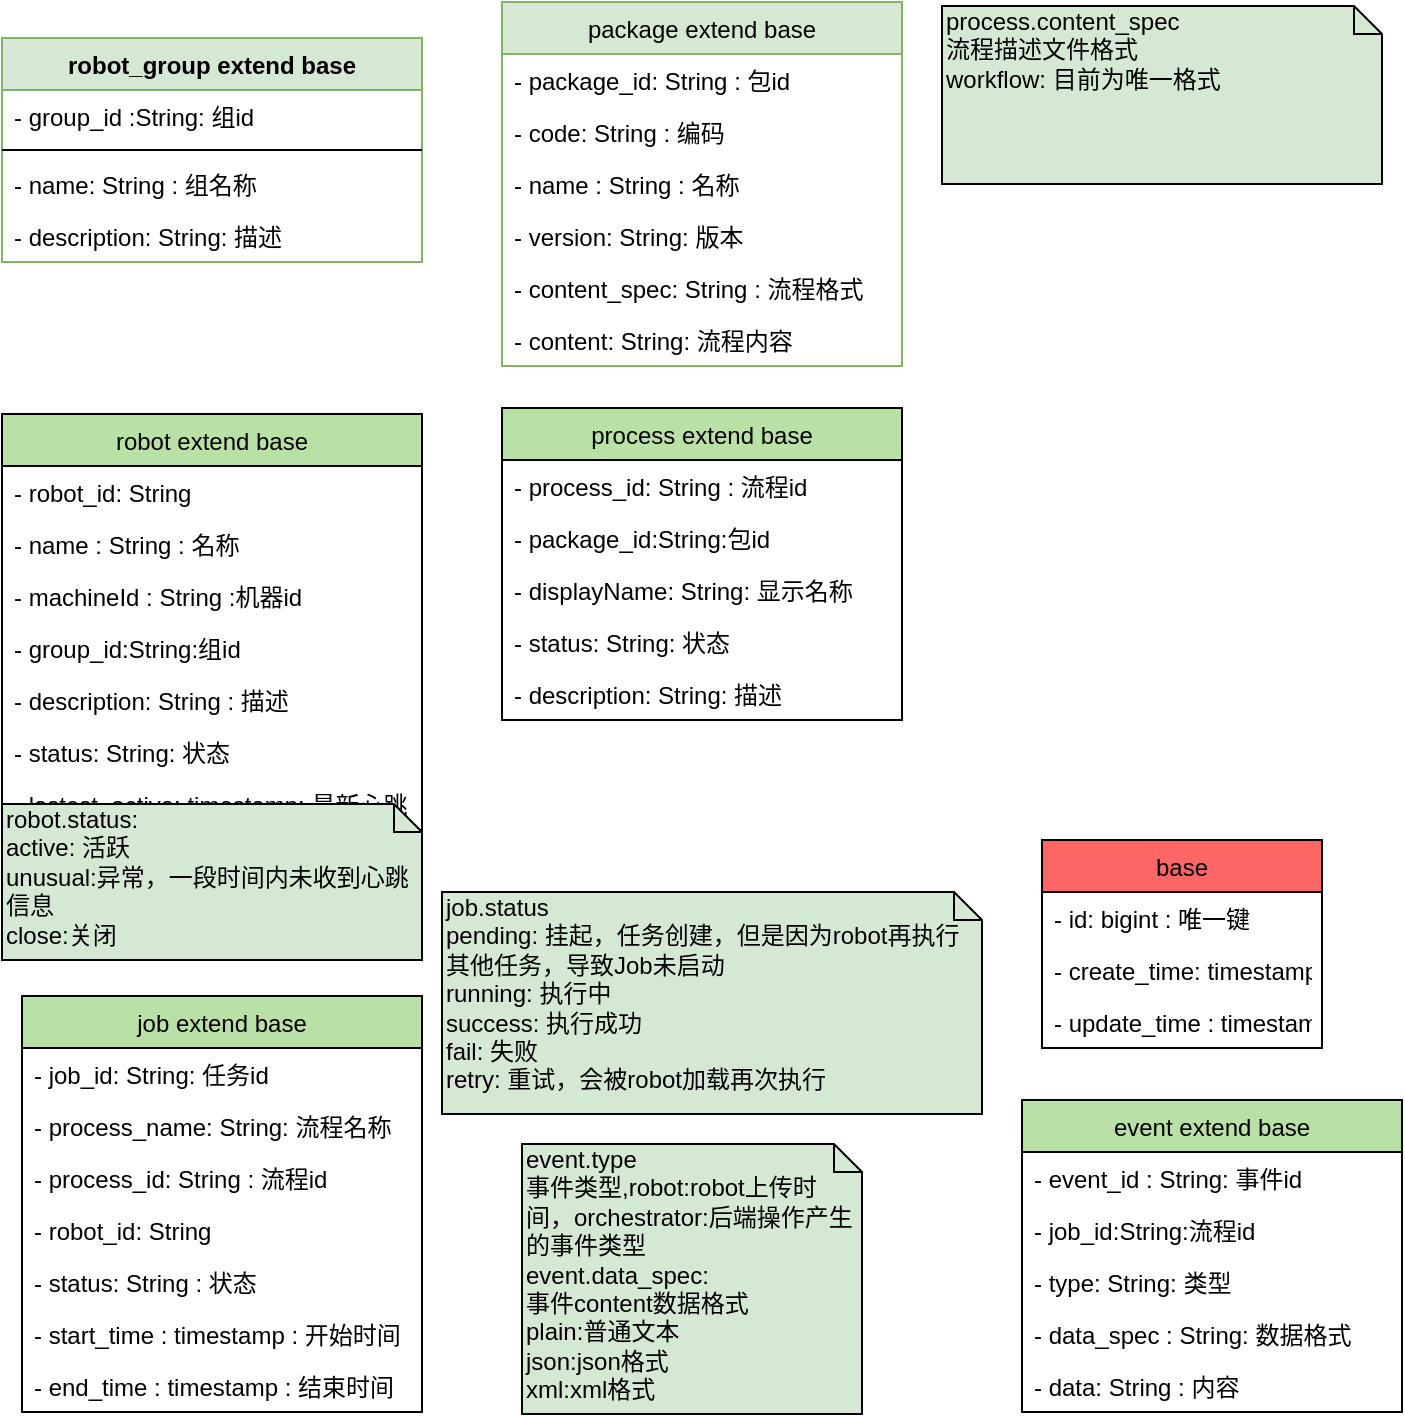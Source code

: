 <mxfile version="10.6.7" type="github"><diagram id="f2SCL8R1NlFrQqkAec52" name="Page-1"><mxGraphModel dx="1394" dy="796" grid="1" gridSize="10" guides="1" tooltips="1" connect="1" arrows="1" fold="1" page="1" pageScale="1" pageWidth="827" pageHeight="1169" math="0" shadow="0"><root><mxCell id="0"/><mxCell id="1" parent="0"/><mxCell id="EQfbkhNhaTaxzddOKtHz-1" value="robot extend base" style="swimlane;fontStyle=0;childLayout=stackLayout;horizontal=1;startSize=26;fillColor=#B9E0A5;horizontalStack=0;resizeParent=1;resizeParentMax=0;resizeLast=0;collapsible=1;marginBottom=0;flipH=0;flipV=0;aspect=fixed;" parent="1" vertex="1"><mxGeometry x="100" y="247" width="210" height="208" as="geometry"><mxRectangle x="100" y="67" width="60" height="26" as="alternateBounds"/></mxGeometry></mxCell><mxCell id="EQfbkhNhaTaxzddOKtHz-35" value="- robot_id: String " style="text;strokeColor=none;fillColor=none;align=left;verticalAlign=top;spacingLeft=4;spacingRight=4;overflow=hidden;rotatable=0;points=[[0,0.5],[1,0.5]];portConstraint=eastwest;" parent="EQfbkhNhaTaxzddOKtHz-1" vertex="1"><mxGeometry y="26" width="210" height="26" as="geometry"/></mxCell><mxCell id="EQfbkhNhaTaxzddOKtHz-2" value="- name : String : 名称&#10;&#10;" style="text;strokeColor=none;fillColor=none;align=left;verticalAlign=top;spacingLeft=4;spacingRight=4;overflow=hidden;rotatable=0;points=[[0,0.5],[1,0.5]];portConstraint=eastwest;" parent="EQfbkhNhaTaxzddOKtHz-1" vertex="1"><mxGeometry y="52" width="210" height="26" as="geometry"/></mxCell><mxCell id="EQfbkhNhaTaxzddOKtHz-3" value="- machineId : String :机器id" style="text;strokeColor=none;fillColor=none;align=left;verticalAlign=top;spacingLeft=4;spacingRight=4;overflow=hidden;rotatable=0;points=[[0,0.5],[1,0.5]];portConstraint=eastwest;" parent="EQfbkhNhaTaxzddOKtHz-1" vertex="1"><mxGeometry y="78" width="210" height="26" as="geometry"/></mxCell><mxCell id="mN7LB0Hn8ijxUS7MYGya-11" value="- group_id:String:组id" style="text;strokeColor=none;fillColor=none;align=left;verticalAlign=top;spacingLeft=4;spacingRight=4;overflow=hidden;rotatable=0;points=[[0,0.5],[1,0.5]];portConstraint=eastwest;" vertex="1" parent="EQfbkhNhaTaxzddOKtHz-1"><mxGeometry y="104" width="210" height="26" as="geometry"/></mxCell><mxCell id="EQfbkhNhaTaxzddOKtHz-25" value="- description: String : 描述" style="text;strokeColor=none;fillColor=none;align=left;verticalAlign=top;spacingLeft=4;spacingRight=4;overflow=hidden;rotatable=0;points=[[0,0.5],[1,0.5]];portConstraint=eastwest;" parent="EQfbkhNhaTaxzddOKtHz-1" vertex="1"><mxGeometry y="130" width="210" height="26" as="geometry"/></mxCell><mxCell id="EQfbkhNhaTaxzddOKtHz-50" value="- status: String: 状态" style="text;strokeColor=none;fillColor=none;align=left;verticalAlign=top;spacingLeft=4;spacingRight=4;overflow=hidden;rotatable=0;points=[[0,0.5],[1,0.5]];portConstraint=eastwest;" parent="EQfbkhNhaTaxzddOKtHz-1" vertex="1"><mxGeometry y="156" width="210" height="26" as="geometry"/></mxCell><mxCell id="EQfbkhNhaTaxzddOKtHz-51" value="- lastest_active: timestamp: 最新心跳" style="text;strokeColor=none;fillColor=none;align=left;verticalAlign=top;spacingLeft=4;spacingRight=4;overflow=hidden;rotatable=0;points=[[0,0.5],[1,0.5]];portConstraint=eastwest;" parent="EQfbkhNhaTaxzddOKtHz-1" vertex="1"><mxGeometry y="182" width="210" height="26" as="geometry"/></mxCell><mxCell id="EQfbkhNhaTaxzddOKtHz-5" value="process extend base" style="swimlane;fontStyle=0;childLayout=stackLayout;horizontal=1;startSize=26;fillColor=#B9E0A5;horizontalStack=0;resizeParent=1;resizeParentMax=0;resizeLast=0;collapsible=1;marginBottom=0;" parent="1" vertex="1"><mxGeometry x="350" y="244" width="200" height="156" as="geometry"/></mxCell><mxCell id="EQfbkhNhaTaxzddOKtHz-33" value="- process_id: String : 流程id" style="text;strokeColor=none;fillColor=none;align=left;verticalAlign=top;spacingLeft=4;spacingRight=4;overflow=hidden;rotatable=0;points=[[0,0.5],[1,0.5]];portConstraint=eastwest;" parent="EQfbkhNhaTaxzddOKtHz-5" vertex="1"><mxGeometry y="26" width="200" height="26" as="geometry"/></mxCell><mxCell id="EQfbkhNhaTaxzddOKtHz-6" value="- package_id:String:包id" style="text;strokeColor=none;fillColor=none;align=left;verticalAlign=top;spacingLeft=4;spacingRight=4;overflow=hidden;rotatable=0;points=[[0,0.5],[1,0.5]];portConstraint=eastwest;" parent="EQfbkhNhaTaxzddOKtHz-5" vertex="1"><mxGeometry y="52" width="200" height="26" as="geometry"/></mxCell><mxCell id="re47Bw9MELxn8hCHC5fL-1" value="- displayName: String: 显示名称" style="text;strokeColor=none;fillColor=none;align=left;verticalAlign=top;spacingLeft=4;spacingRight=4;overflow=hidden;rotatable=0;points=[[0,0.5],[1,0.5]];portConstraint=eastwest;" parent="EQfbkhNhaTaxzddOKtHz-5" vertex="1"><mxGeometry y="78" width="200" height="26" as="geometry"/></mxCell><mxCell id="EQfbkhNhaTaxzddOKtHz-27" value="- status: String: 状态" style="text;strokeColor=none;fillColor=none;align=left;verticalAlign=top;spacingLeft=4;spacingRight=4;overflow=hidden;rotatable=0;points=[[0,0.5],[1,0.5]];portConstraint=eastwest;" parent="EQfbkhNhaTaxzddOKtHz-5" vertex="1"><mxGeometry y="104" width="200" height="26" as="geometry"/></mxCell><mxCell id="EQfbkhNhaTaxzddOKtHz-26" value="- description: String: 描述" style="text;strokeColor=none;fillColor=none;align=left;verticalAlign=top;spacingLeft=4;spacingRight=4;overflow=hidden;rotatable=0;points=[[0,0.5],[1,0.5]];portConstraint=eastwest;" parent="EQfbkhNhaTaxzddOKtHz-5" vertex="1"><mxGeometry y="130" width="200" height="26" as="geometry"/></mxCell><mxCell id="EQfbkhNhaTaxzddOKtHz-21" value="base" style="swimlane;fontStyle=0;childLayout=stackLayout;horizontal=1;startSize=26;fillColor=#FF6666;horizontalStack=0;resizeParent=1;resizeParentMax=0;resizeLast=0;collapsible=1;marginBottom=0;" parent="1" vertex="1"><mxGeometry x="620" y="460" width="140" height="104" as="geometry"/></mxCell><mxCell id="EQfbkhNhaTaxzddOKtHz-12" value="- id: bigint : 唯一键" style="text;strokeColor=none;fillColor=none;align=left;verticalAlign=top;spacingLeft=4;spacingRight=4;overflow=hidden;rotatable=0;points=[[0,0.5],[1,0.5]];portConstraint=eastwest;" parent="EQfbkhNhaTaxzddOKtHz-21" vertex="1"><mxGeometry y="26" width="140" height="26" as="geometry"/></mxCell><mxCell id="EQfbkhNhaTaxzddOKtHz-13" value="- create_time: timestamp : 创建时间" style="text;strokeColor=none;fillColor=none;align=left;verticalAlign=top;spacingLeft=4;spacingRight=4;overflow=hidden;rotatable=0;points=[[0,0.5],[1,0.5]];portConstraint=eastwest;" parent="EQfbkhNhaTaxzddOKtHz-21" vertex="1"><mxGeometry y="52" width="140" height="26" as="geometry"/></mxCell><mxCell id="EQfbkhNhaTaxzddOKtHz-14" value="- update_time : timestamp: 更新时间" style="text;strokeColor=none;fillColor=none;align=left;verticalAlign=top;spacingLeft=4;spacingRight=4;overflow=hidden;rotatable=0;points=[[0,0.5],[1,0.5]];portConstraint=eastwest;" parent="EQfbkhNhaTaxzddOKtHz-21" vertex="1"><mxGeometry y="78" width="140" height="26" as="geometry"/></mxCell><mxCell id="EQfbkhNhaTaxzddOKtHz-29" value="job extend base" style="swimlane;fontStyle=0;childLayout=stackLayout;horizontal=1;startSize=26;fillColor=#B9E0A5;horizontalStack=0;resizeParent=1;resizeParentMax=0;resizeLast=0;collapsible=1;marginBottom=0;" parent="1" vertex="1"><mxGeometry x="110" y="538" width="200" height="208" as="geometry"/></mxCell><mxCell id="EQfbkhNhaTaxzddOKtHz-30" value="- job_id: String: 任务id" style="text;strokeColor=none;fillColor=none;align=left;verticalAlign=top;spacingLeft=4;spacingRight=4;overflow=hidden;rotatable=0;points=[[0,0.5],[1,0.5]];portConstraint=eastwest;" parent="EQfbkhNhaTaxzddOKtHz-29" vertex="1"><mxGeometry y="26" width="200" height="26" as="geometry"/></mxCell><mxCell id="EQfbkhNhaTaxzddOKtHz-31" value="- process_name: String: 流程名称" style="text;strokeColor=none;fillColor=none;align=left;verticalAlign=top;spacingLeft=4;spacingRight=4;overflow=hidden;rotatable=0;points=[[0,0.5],[1,0.5]];portConstraint=eastwest;" parent="EQfbkhNhaTaxzddOKtHz-29" vertex="1"><mxGeometry y="52" width="200" height="26" as="geometry"/></mxCell><mxCell id="EQfbkhNhaTaxzddOKtHz-32" value="- process_id: String : 流程id&#10;&#10;" style="text;strokeColor=none;fillColor=none;align=left;verticalAlign=top;spacingLeft=4;spacingRight=4;overflow=hidden;rotatable=0;points=[[0,0.5],[1,0.5]];portConstraint=eastwest;" parent="EQfbkhNhaTaxzddOKtHz-29" vertex="1"><mxGeometry y="78" width="200" height="26" as="geometry"/></mxCell><mxCell id="EQfbkhNhaTaxzddOKtHz-34" value="- robot_id: String&#10;&#10;" style="text;strokeColor=none;fillColor=none;align=left;verticalAlign=top;spacingLeft=4;spacingRight=4;overflow=hidden;rotatable=0;points=[[0,0.5],[1,0.5]];portConstraint=eastwest;" parent="EQfbkhNhaTaxzddOKtHz-29" vertex="1"><mxGeometry y="104" width="200" height="26" as="geometry"/></mxCell><mxCell id="EQfbkhNhaTaxzddOKtHz-36" value="- status: String : 状态" style="text;strokeColor=none;fillColor=none;align=left;verticalAlign=top;spacingLeft=4;spacingRight=4;overflow=hidden;rotatable=0;points=[[0,0.5],[1,0.5]];portConstraint=eastwest;" parent="EQfbkhNhaTaxzddOKtHz-29" vertex="1"><mxGeometry y="130" width="200" height="26" as="geometry"/></mxCell><mxCell id="EQfbkhNhaTaxzddOKtHz-37" value="- start_time : timestamp : 开始时间" style="text;strokeColor=none;fillColor=none;align=left;verticalAlign=top;spacingLeft=4;spacingRight=4;overflow=hidden;rotatable=0;points=[[0,0.5],[1,0.5]];portConstraint=eastwest;" parent="EQfbkhNhaTaxzddOKtHz-29" vertex="1"><mxGeometry y="156" width="200" height="26" as="geometry"/></mxCell><mxCell id="EQfbkhNhaTaxzddOKtHz-38" value="- end_time : timestamp : 结束时间" style="text;strokeColor=none;fillColor=none;align=left;verticalAlign=top;spacingLeft=4;spacingRight=4;overflow=hidden;rotatable=0;points=[[0,0.5],[1,0.5]];portConstraint=eastwest;" parent="EQfbkhNhaTaxzddOKtHz-29" vertex="1"><mxGeometry y="182" width="200" height="26" as="geometry"/></mxCell><mxCell id="EQfbkhNhaTaxzddOKtHz-39" value="job.status&lt;br&gt;pending: 挂起，任务创建，但是因为robot再执行其他任务，导致Job未启动&lt;br&gt;running: 执行中&lt;br&gt;success: 执行成功&lt;br&gt;fail: 失败&lt;br&gt;retry: 重试，会被robot加载再次执行&lt;br&gt;" style="shape=note;whiteSpace=wrap;html=1;size=14;verticalAlign=top;align=left;spacingTop=-6;fillColor=#D5E8D4;" parent="1" vertex="1"><mxGeometry x="320" y="486" width="270" height="111" as="geometry"/></mxCell><mxCell id="EQfbkhNhaTaxzddOKtHz-40" value="event extend base" style="swimlane;fontStyle=0;childLayout=stackLayout;horizontal=1;startSize=26;fillColor=#B9E0A5;horizontalStack=0;resizeParent=1;resizeParentMax=0;resizeLast=0;collapsible=1;marginBottom=0;" parent="1" vertex="1"><mxGeometry x="610" y="590" width="190" height="156" as="geometry"/></mxCell><mxCell id="EQfbkhNhaTaxzddOKtHz-41" value="- event_id : String: 事件id" style="text;strokeColor=none;fillColor=none;align=left;verticalAlign=top;spacingLeft=4;spacingRight=4;overflow=hidden;rotatable=0;points=[[0,0.5],[1,0.5]];portConstraint=eastwest;" parent="EQfbkhNhaTaxzddOKtHz-40" vertex="1"><mxGeometry y="26" width="190" height="26" as="geometry"/></mxCell><mxCell id="EQfbkhNhaTaxzddOKtHz-42" value="- job_id:String:流程id" style="text;strokeColor=none;fillColor=none;align=left;verticalAlign=top;spacingLeft=4;spacingRight=4;overflow=hidden;rotatable=0;points=[[0,0.5],[1,0.5]];portConstraint=eastwest;" parent="EQfbkhNhaTaxzddOKtHz-40" vertex="1"><mxGeometry y="52" width="190" height="26" as="geometry"/></mxCell><mxCell id="EQfbkhNhaTaxzddOKtHz-43" value="- type: String: 类型&#10;&#10;" style="text;strokeColor=none;fillColor=none;align=left;verticalAlign=top;spacingLeft=4;spacingRight=4;overflow=hidden;rotatable=0;points=[[0,0.5],[1,0.5]];portConstraint=eastwest;" parent="EQfbkhNhaTaxzddOKtHz-40" vertex="1"><mxGeometry y="78" width="190" height="26" as="geometry"/></mxCell><mxCell id="EQfbkhNhaTaxzddOKtHz-45" value="- data_spec : String: 数据格式" style="text;strokeColor=none;fillColor=none;align=left;verticalAlign=top;spacingLeft=4;spacingRight=4;overflow=hidden;rotatable=0;points=[[0,0.5],[1,0.5]];portConstraint=eastwest;" parent="EQfbkhNhaTaxzddOKtHz-40" vertex="1"><mxGeometry y="104" width="190" height="26" as="geometry"/></mxCell><mxCell id="EQfbkhNhaTaxzddOKtHz-44" value="- data: String : 内容" style="text;strokeColor=none;fillColor=none;align=left;verticalAlign=top;spacingLeft=4;spacingRight=4;overflow=hidden;rotatable=0;points=[[0,0.5],[1,0.5]];portConstraint=eastwest;" parent="EQfbkhNhaTaxzddOKtHz-40" vertex="1"><mxGeometry y="130" width="190" height="26" as="geometry"/></mxCell><mxCell id="EQfbkhNhaTaxzddOKtHz-48" value="process.content_spec&lt;br&gt;流程描述文件格式&lt;br&gt;workflow: 目前为唯一格式&lt;br&gt;" style="shape=note;whiteSpace=wrap;html=1;size=14;verticalAlign=top;align=left;spacingTop=-6;fillColor=#D5E8D4;" parent="1" vertex="1"><mxGeometry x="570" y="43" width="220" height="89" as="geometry"/></mxCell><mxCell id="EQfbkhNhaTaxzddOKtHz-49" value="event.type&lt;br&gt;事件类型,robot:robot上传时间，orchestrator:后端操作产生的事件类型&lt;br&gt;event.data_spec:&lt;br&gt;事件content数据格式&lt;br&gt;plain:普通文本&lt;br&gt;json:json格式&lt;br&gt;xml:xml格式&lt;br&gt;" style="shape=note;whiteSpace=wrap;html=1;size=14;verticalAlign=top;align=left;spacingTop=-6;fillColor=#D5E8D4;" parent="1" vertex="1"><mxGeometry x="360" y="612" width="170" height="135" as="geometry"/></mxCell><mxCell id="EQfbkhNhaTaxzddOKtHz-52" value="robot.status:&lt;br&gt;active: 活跃&lt;br&gt;unusual:异常，一段时间内未收到心跳信息&lt;br&gt;close:关闭&lt;br&gt;" style="shape=note;whiteSpace=wrap;html=1;size=14;verticalAlign=top;align=left;spacingTop=-6;fillColor=#D5E8D4;" parent="1" vertex="1"><mxGeometry x="100" y="442" width="210" height="78" as="geometry"/></mxCell><mxCell id="mN7LB0Hn8ijxUS7MYGya-1" value="package extend base" style="swimlane;fontStyle=0;childLayout=stackLayout;horizontal=1;startSize=26;fillColor=#d5e8d4;horizontalStack=0;resizeParent=1;resizeParentMax=0;resizeLast=0;collapsible=1;marginBottom=0;strokeColor=#82b366;" vertex="1" parent="1"><mxGeometry x="350" y="41" width="200" height="182" as="geometry"/></mxCell><mxCell id="mN7LB0Hn8ijxUS7MYGya-2" value="- package_id: String : 包id" style="text;strokeColor=none;fillColor=none;align=left;verticalAlign=top;spacingLeft=4;spacingRight=4;overflow=hidden;rotatable=0;points=[[0,0.5],[1,0.5]];portConstraint=eastwest;" vertex="1" parent="mN7LB0Hn8ijxUS7MYGya-1"><mxGeometry y="26" width="200" height="26" as="geometry"/></mxCell><mxCell id="mN7LB0Hn8ijxUS7MYGya-5" value="- code: String : 编码" style="text;strokeColor=none;fillColor=none;align=left;verticalAlign=top;spacingLeft=4;spacingRight=4;overflow=hidden;rotatable=0;points=[[0,0.5],[1,0.5]];portConstraint=eastwest;" vertex="1" parent="mN7LB0Hn8ijxUS7MYGya-1"><mxGeometry y="52" width="200" height="26" as="geometry"/></mxCell><mxCell id="mN7LB0Hn8ijxUS7MYGya-3" value="- name : String : 名称" style="text;strokeColor=none;fillColor=none;align=left;verticalAlign=top;spacingLeft=4;spacingRight=4;overflow=hidden;rotatable=0;points=[[0,0.5],[1,0.5]];portConstraint=eastwest;" vertex="1" parent="mN7LB0Hn8ijxUS7MYGya-1"><mxGeometry y="78" width="200" height="26" as="geometry"/></mxCell><mxCell id="mN7LB0Hn8ijxUS7MYGya-4" value="- version: String: 版本" style="text;strokeColor=none;fillColor=none;align=left;verticalAlign=top;spacingLeft=4;spacingRight=4;overflow=hidden;rotatable=0;points=[[0,0.5],[1,0.5]];portConstraint=eastwest;" vertex="1" parent="mN7LB0Hn8ijxUS7MYGya-1"><mxGeometry y="104" width="200" height="26" as="geometry"/></mxCell><mxCell id="EQfbkhNhaTaxzddOKtHz-47" value="- content_spec: String : 流程格式" style="text;strokeColor=none;fillColor=none;align=left;verticalAlign=top;spacingLeft=4;spacingRight=4;overflow=hidden;rotatable=0;points=[[0,0.5],[1,0.5]];portConstraint=eastwest;" parent="mN7LB0Hn8ijxUS7MYGya-1" vertex="1"><mxGeometry y="130" width="200" height="26" as="geometry"/></mxCell><mxCell id="EQfbkhNhaTaxzddOKtHz-46" value="- content: String: 流程内容" style="text;strokeColor=none;fillColor=none;align=left;verticalAlign=top;spacingLeft=4;spacingRight=4;overflow=hidden;rotatable=0;points=[[0,0.5],[1,0.5]];portConstraint=eastwest;" parent="mN7LB0Hn8ijxUS7MYGya-1" vertex="1"><mxGeometry y="156" width="200" height="26" as="geometry"/></mxCell><mxCell id="mN7LB0Hn8ijxUS7MYGya-6" value="robot_group extend base" style="swimlane;fontStyle=1;align=center;verticalAlign=top;childLayout=stackLayout;horizontal=1;startSize=26;horizontalStack=0;resizeParent=1;resizeParentMax=0;resizeLast=0;collapsible=1;marginBottom=0;fillColor=#d5e8d4;strokeColor=#82b366;" vertex="1" parent="1"><mxGeometry x="100" y="59" width="210" height="112" as="geometry"/></mxCell><mxCell id="mN7LB0Hn8ijxUS7MYGya-7" value="- group_id :String: 组id" style="text;strokeColor=none;fillColor=none;align=left;verticalAlign=top;spacingLeft=4;spacingRight=4;overflow=hidden;rotatable=0;points=[[0,0.5],[1,0.5]];portConstraint=eastwest;" vertex="1" parent="mN7LB0Hn8ijxUS7MYGya-6"><mxGeometry y="26" width="210" height="26" as="geometry"/></mxCell><mxCell id="mN7LB0Hn8ijxUS7MYGya-8" value="" style="line;strokeWidth=1;fillColor=none;align=left;verticalAlign=middle;spacingTop=-1;spacingLeft=3;spacingRight=3;rotatable=0;labelPosition=right;points=[];portConstraint=eastwest;" vertex="1" parent="mN7LB0Hn8ijxUS7MYGya-6"><mxGeometry y="52" width="210" height="8" as="geometry"/></mxCell><mxCell id="mN7LB0Hn8ijxUS7MYGya-9" value="- name: String : 组名称" style="text;strokeColor=none;fillColor=none;align=left;verticalAlign=top;spacingLeft=4;spacingRight=4;overflow=hidden;rotatable=0;points=[[0,0.5],[1,0.5]];portConstraint=eastwest;" vertex="1" parent="mN7LB0Hn8ijxUS7MYGya-6"><mxGeometry y="60" width="210" height="26" as="geometry"/></mxCell><mxCell id="mN7LB0Hn8ijxUS7MYGya-10" value="- description: String: 描述" style="text;strokeColor=none;fillColor=none;align=left;verticalAlign=top;spacingLeft=4;spacingRight=4;overflow=hidden;rotatable=0;points=[[0,0.5],[1,0.5]];portConstraint=eastwest;" vertex="1" parent="mN7LB0Hn8ijxUS7MYGya-6"><mxGeometry y="86" width="210" height="26" as="geometry"/></mxCell></root></mxGraphModel></diagram></mxfile>